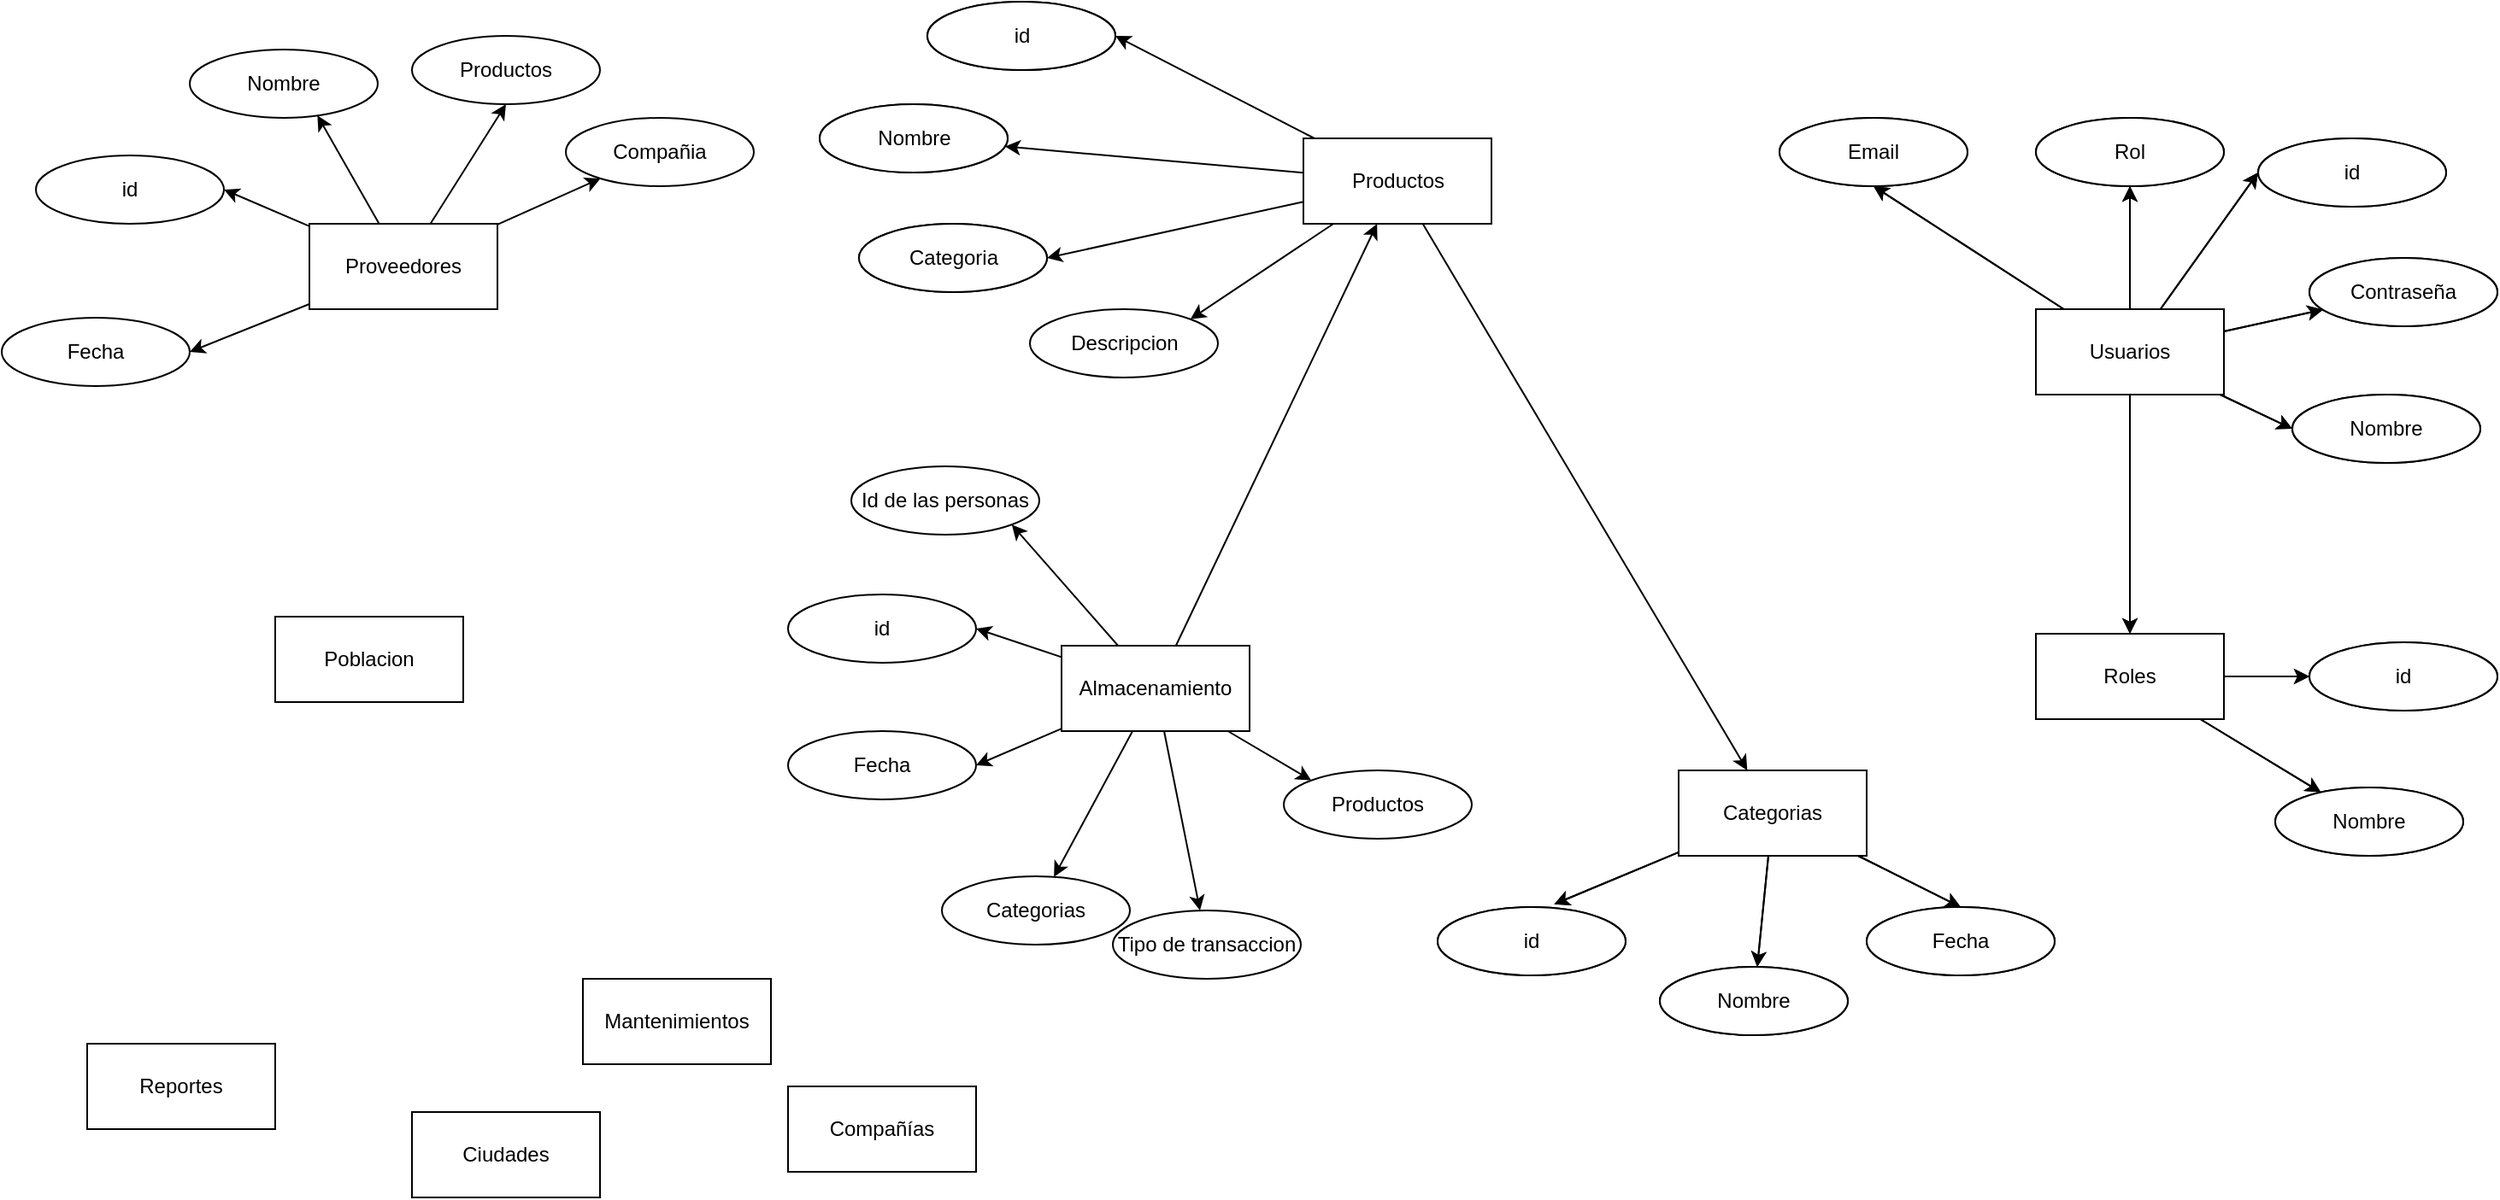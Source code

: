 <mxfile version="26.2.14">
  <diagram id="C5RBs43oDa-KdzZeNtuy" name="Page-1">
    <mxGraphModel dx="1194" dy="683" grid="1" gridSize="10" guides="1" tooltips="1" connect="1" arrows="1" fold="1" page="1" pageScale="1" pageWidth="827" pageHeight="1169" math="0" shadow="0">
      <root>
        <mxCell id="WIyWlLk6GJQsqaUBKTNV-0" />
        <mxCell id="WIyWlLk6GJQsqaUBKTNV-1" parent="WIyWlLk6GJQsqaUBKTNV-0" />
        <mxCell id="d5qLYsP91JJ5EmV9utKJ-78" style="edgeStyle=none;rounded=0;orthogonalLoop=1;jettySize=auto;html=1;entryX=1;entryY=0.5;entryDx=0;entryDy=0;" edge="1" parent="WIyWlLk6GJQsqaUBKTNV-1" source="d5qLYsP91JJ5EmV9utKJ-0" target="d5qLYsP91JJ5EmV9utKJ-74">
          <mxGeometry relative="1" as="geometry" />
        </mxCell>
        <mxCell id="d5qLYsP91JJ5EmV9utKJ-79" style="edgeStyle=none;rounded=0;orthogonalLoop=1;jettySize=auto;html=1;" edge="1" parent="WIyWlLk6GJQsqaUBKTNV-1" source="d5qLYsP91JJ5EmV9utKJ-0" target="d5qLYsP91JJ5EmV9utKJ-75">
          <mxGeometry relative="1" as="geometry" />
        </mxCell>
        <mxCell id="d5qLYsP91JJ5EmV9utKJ-80" style="edgeStyle=none;rounded=0;orthogonalLoop=1;jettySize=auto;html=1;entryX=1;entryY=0.5;entryDx=0;entryDy=0;" edge="1" parent="WIyWlLk6GJQsqaUBKTNV-1" source="d5qLYsP91JJ5EmV9utKJ-0" target="d5qLYsP91JJ5EmV9utKJ-76">
          <mxGeometry relative="1" as="geometry" />
        </mxCell>
        <mxCell id="d5qLYsP91JJ5EmV9utKJ-81" style="edgeStyle=none;rounded=0;orthogonalLoop=1;jettySize=auto;html=1;entryX=1;entryY=0;entryDx=0;entryDy=0;" edge="1" parent="WIyWlLk6GJQsqaUBKTNV-1" source="d5qLYsP91JJ5EmV9utKJ-0" target="d5qLYsP91JJ5EmV9utKJ-77">
          <mxGeometry relative="1" as="geometry" />
        </mxCell>
        <mxCell id="d5qLYsP91JJ5EmV9utKJ-82" style="edgeStyle=none;rounded=0;orthogonalLoop=1;jettySize=auto;html=1;" edge="1" parent="WIyWlLk6GJQsqaUBKTNV-1" source="d5qLYsP91JJ5EmV9utKJ-0" target="d5qLYsP91JJ5EmV9utKJ-45">
          <mxGeometry relative="1" as="geometry" />
        </mxCell>
        <mxCell id="d5qLYsP91JJ5EmV9utKJ-0" value="Productos" style="html=1;whiteSpace=wrap;" vertex="1" parent="WIyWlLk6GJQsqaUBKTNV-1">
          <mxGeometry x="911.5" y="80" width="110" height="50" as="geometry" />
        </mxCell>
        <mxCell id="d5qLYsP91JJ5EmV9utKJ-35" style="edgeStyle=none;rounded=0;orthogonalLoop=1;jettySize=auto;html=1;" edge="1" parent="WIyWlLk6GJQsqaUBKTNV-1" source="d5qLYsP91JJ5EmV9utKJ-1" target="d5qLYsP91JJ5EmV9utKJ-33">
          <mxGeometry relative="1" as="geometry" />
        </mxCell>
        <mxCell id="d5qLYsP91JJ5EmV9utKJ-36" style="edgeStyle=none;rounded=0;orthogonalLoop=1;jettySize=auto;html=1;entryX=0.5;entryY=0;entryDx=0;entryDy=0;" edge="1" parent="WIyWlLk6GJQsqaUBKTNV-1" source="d5qLYsP91JJ5EmV9utKJ-1" target="d5qLYsP91JJ5EmV9utKJ-34">
          <mxGeometry relative="1" as="geometry" />
        </mxCell>
        <mxCell id="d5qLYsP91JJ5EmV9utKJ-1" value="Categorias" style="html=1;whiteSpace=wrap;" vertex="1" parent="WIyWlLk6GJQsqaUBKTNV-1">
          <mxGeometry x="1131" y="450" width="110" height="50" as="geometry" />
        </mxCell>
        <mxCell id="d5qLYsP91JJ5EmV9utKJ-29" style="edgeStyle=none;rounded=0;orthogonalLoop=1;jettySize=auto;html=1;entryX=0;entryY=0.5;entryDx=0;entryDy=0;" edge="1" parent="WIyWlLk6GJQsqaUBKTNV-1" source="d5qLYsP91JJ5EmV9utKJ-2" target="d5qLYsP91JJ5EmV9utKJ-27">
          <mxGeometry relative="1" as="geometry" />
        </mxCell>
        <mxCell id="d5qLYsP91JJ5EmV9utKJ-30" style="edgeStyle=none;rounded=0;orthogonalLoop=1;jettySize=auto;html=1;" edge="1" parent="WIyWlLk6GJQsqaUBKTNV-1" source="d5qLYsP91JJ5EmV9utKJ-2" target="d5qLYsP91JJ5EmV9utKJ-28">
          <mxGeometry relative="1" as="geometry" />
        </mxCell>
        <mxCell id="d5qLYsP91JJ5EmV9utKJ-2" value="Roles" style="html=1;whiteSpace=wrap;" vertex="1" parent="WIyWlLk6GJQsqaUBKTNV-1">
          <mxGeometry x="1340" y="370" width="110" height="50" as="geometry" />
        </mxCell>
        <mxCell id="d5qLYsP91JJ5EmV9utKJ-7" value="Mantenimientos" style="html=1;whiteSpace=wrap;" vertex="1" parent="WIyWlLk6GJQsqaUBKTNV-1">
          <mxGeometry x="490" y="572" width="110" height="50" as="geometry" />
        </mxCell>
        <mxCell id="d5qLYsP91JJ5EmV9utKJ-22" style="rounded=0;orthogonalLoop=1;jettySize=auto;html=1;entryX=0.5;entryY=1;entryDx=0;entryDy=0;" edge="1" parent="WIyWlLk6GJQsqaUBKTNV-1" source="d5qLYsP91JJ5EmV9utKJ-10" target="d5qLYsP91JJ5EmV9utKJ-17">
          <mxGeometry relative="1" as="geometry" />
        </mxCell>
        <mxCell id="d5qLYsP91JJ5EmV9utKJ-23" style="edgeStyle=orthogonalEdgeStyle;rounded=0;orthogonalLoop=1;jettySize=auto;html=1;" edge="1" parent="WIyWlLk6GJQsqaUBKTNV-1" source="d5qLYsP91JJ5EmV9utKJ-10" target="d5qLYsP91JJ5EmV9utKJ-16">
          <mxGeometry relative="1" as="geometry" />
        </mxCell>
        <mxCell id="d5qLYsP91JJ5EmV9utKJ-24" style="rounded=0;orthogonalLoop=1;jettySize=auto;html=1;entryX=0;entryY=0.5;entryDx=0;entryDy=0;" edge="1" parent="WIyWlLk6GJQsqaUBKTNV-1" source="d5qLYsP91JJ5EmV9utKJ-10" target="d5qLYsP91JJ5EmV9utKJ-14">
          <mxGeometry relative="1" as="geometry" />
        </mxCell>
        <mxCell id="d5qLYsP91JJ5EmV9utKJ-25" style="rounded=0;orthogonalLoop=1;jettySize=auto;html=1;" edge="1" parent="WIyWlLk6GJQsqaUBKTNV-1" source="d5qLYsP91JJ5EmV9utKJ-10" target="d5qLYsP91JJ5EmV9utKJ-19">
          <mxGeometry relative="1" as="geometry" />
        </mxCell>
        <mxCell id="d5qLYsP91JJ5EmV9utKJ-26" style="rounded=0;orthogonalLoop=1;jettySize=auto;html=1;entryX=0;entryY=0.5;entryDx=0;entryDy=0;" edge="1" parent="WIyWlLk6GJQsqaUBKTNV-1" source="d5qLYsP91JJ5EmV9utKJ-10" target="d5qLYsP91JJ5EmV9utKJ-18">
          <mxGeometry relative="1" as="geometry" />
        </mxCell>
        <mxCell id="d5qLYsP91JJ5EmV9utKJ-31" style="edgeStyle=none;rounded=0;orthogonalLoop=1;jettySize=auto;html=1;" edge="1" parent="WIyWlLk6GJQsqaUBKTNV-1" source="d5qLYsP91JJ5EmV9utKJ-10" target="d5qLYsP91JJ5EmV9utKJ-2">
          <mxGeometry relative="1" as="geometry" />
        </mxCell>
        <mxCell id="d5qLYsP91JJ5EmV9utKJ-10" value="Usuarios" style="html=1;whiteSpace=wrap;" vertex="1" parent="WIyWlLk6GJQsqaUBKTNV-1">
          <mxGeometry x="1340" y="180" width="110" height="50" as="geometry" />
        </mxCell>
        <mxCell id="d5qLYsP91JJ5EmV9utKJ-14" value="id" style="ellipse;whiteSpace=wrap;html=1;" vertex="1" parent="WIyWlLk6GJQsqaUBKTNV-1">
          <mxGeometry x="1470" y="80" width="110" height="40" as="geometry" />
        </mxCell>
        <mxCell id="d5qLYsP91JJ5EmV9utKJ-16" value="Rol" style="ellipse;whiteSpace=wrap;html=1;" vertex="1" parent="WIyWlLk6GJQsqaUBKTNV-1">
          <mxGeometry x="1340" y="68" width="110" height="40" as="geometry" />
        </mxCell>
        <mxCell id="d5qLYsP91JJ5EmV9utKJ-17" value="Email" style="ellipse;whiteSpace=wrap;html=1;" vertex="1" parent="WIyWlLk6GJQsqaUBKTNV-1">
          <mxGeometry x="1190" y="68" width="110" height="40" as="geometry" />
        </mxCell>
        <mxCell id="d5qLYsP91JJ5EmV9utKJ-18" value="Nombre" style="ellipse;whiteSpace=wrap;html=1;" vertex="1" parent="WIyWlLk6GJQsqaUBKTNV-1">
          <mxGeometry x="1490" y="230" width="110" height="40" as="geometry" />
        </mxCell>
        <mxCell id="d5qLYsP91JJ5EmV9utKJ-19" value="Contraseña" style="ellipse;whiteSpace=wrap;html=1;" vertex="1" parent="WIyWlLk6GJQsqaUBKTNV-1">
          <mxGeometry x="1500" y="150" width="110" height="40" as="geometry" />
        </mxCell>
        <mxCell id="d5qLYsP91JJ5EmV9utKJ-27" value="id" style="ellipse;whiteSpace=wrap;html=1;" vertex="1" parent="WIyWlLk6GJQsqaUBKTNV-1">
          <mxGeometry x="1500" y="375" width="110" height="40" as="geometry" />
        </mxCell>
        <mxCell id="d5qLYsP91JJ5EmV9utKJ-28" value="Nombre" style="ellipse;whiteSpace=wrap;html=1;" vertex="1" parent="WIyWlLk6GJQsqaUBKTNV-1">
          <mxGeometry x="1480" y="460" width="110" height="40" as="geometry" />
        </mxCell>
        <mxCell id="d5qLYsP91JJ5EmV9utKJ-32" value="id" style="ellipse;whiteSpace=wrap;html=1;" vertex="1" parent="WIyWlLk6GJQsqaUBKTNV-1">
          <mxGeometry x="990" y="530" width="110" height="40" as="geometry" />
        </mxCell>
        <mxCell id="d5qLYsP91JJ5EmV9utKJ-33" value="Nombre" style="ellipse;whiteSpace=wrap;html=1;" vertex="1" parent="WIyWlLk6GJQsqaUBKTNV-1">
          <mxGeometry x="1120" y="565" width="110" height="40" as="geometry" />
        </mxCell>
        <mxCell id="d5qLYsP91JJ5EmV9utKJ-34" value="Fecha" style="ellipse;whiteSpace=wrap;html=1;" vertex="1" parent="WIyWlLk6GJQsqaUBKTNV-1">
          <mxGeometry x="1241" y="530" width="110" height="40" as="geometry" />
        </mxCell>
        <mxCell id="d5qLYsP91JJ5EmV9utKJ-37" style="edgeStyle=none;rounded=0;orthogonalLoop=1;jettySize=auto;html=1;entryX=0.62;entryY=-0.042;entryDx=0;entryDy=0;entryPerimeter=0;" edge="1" parent="WIyWlLk6GJQsqaUBKTNV-1" source="d5qLYsP91JJ5EmV9utKJ-1" target="d5qLYsP91JJ5EmV9utKJ-32">
          <mxGeometry relative="1" as="geometry" />
        </mxCell>
        <mxCell id="d5qLYsP91JJ5EmV9utKJ-38" value="id" style="ellipse;whiteSpace=wrap;html=1;" vertex="1" parent="WIyWlLk6GJQsqaUBKTNV-1">
          <mxGeometry x="691.5" width="110" height="40" as="geometry" />
        </mxCell>
        <mxCell id="d5qLYsP91JJ5EmV9utKJ-39" value="Nombre" style="ellipse;whiteSpace=wrap;html=1;" vertex="1" parent="WIyWlLk6GJQsqaUBKTNV-1">
          <mxGeometry x="628.5" y="60" width="110" height="40" as="geometry" />
        </mxCell>
        <mxCell id="d5qLYsP91JJ5EmV9utKJ-41" value="Categoria" style="ellipse;whiteSpace=wrap;html=1;" vertex="1" parent="WIyWlLk6GJQsqaUBKTNV-1">
          <mxGeometry x="651.5" y="130" width="110" height="40" as="geometry" />
        </mxCell>
        <mxCell id="d5qLYsP91JJ5EmV9utKJ-43" style="edgeStyle=none;rounded=0;orthogonalLoop=1;jettySize=auto;html=1;" edge="1" parent="WIyWlLk6GJQsqaUBKTNV-1" source="d5qLYsP91JJ5EmV9utKJ-45" target="d5qLYsP91JJ5EmV9utKJ-71">
          <mxGeometry relative="1" as="geometry" />
        </mxCell>
        <mxCell id="d5qLYsP91JJ5EmV9utKJ-44" style="edgeStyle=none;rounded=0;orthogonalLoop=1;jettySize=auto;html=1;entryX=0.5;entryY=0;entryDx=0;entryDy=0;" edge="1" parent="WIyWlLk6GJQsqaUBKTNV-1" source="d5qLYsP91JJ5EmV9utKJ-45" target="d5qLYsP91JJ5EmV9utKJ-72">
          <mxGeometry relative="1" as="geometry" />
        </mxCell>
        <mxCell id="d5qLYsP91JJ5EmV9utKJ-45" value="Categorias" style="html=1;whiteSpace=wrap;" vertex="1" parent="WIyWlLk6GJQsqaUBKTNV-1">
          <mxGeometry x="1131" y="450" width="110" height="50" as="geometry" />
        </mxCell>
        <mxCell id="d5qLYsP91JJ5EmV9utKJ-46" style="edgeStyle=none;rounded=0;orthogonalLoop=1;jettySize=auto;html=1;entryX=0;entryY=0.5;entryDx=0;entryDy=0;" edge="1" parent="WIyWlLk6GJQsqaUBKTNV-1" source="d5qLYsP91JJ5EmV9utKJ-48" target="d5qLYsP91JJ5EmV9utKJ-68">
          <mxGeometry relative="1" as="geometry" />
        </mxCell>
        <mxCell id="d5qLYsP91JJ5EmV9utKJ-47" style="edgeStyle=none;rounded=0;orthogonalLoop=1;jettySize=auto;html=1;" edge="1" parent="WIyWlLk6GJQsqaUBKTNV-1" source="d5qLYsP91JJ5EmV9utKJ-48" target="d5qLYsP91JJ5EmV9utKJ-69">
          <mxGeometry relative="1" as="geometry" />
        </mxCell>
        <mxCell id="d5qLYsP91JJ5EmV9utKJ-48" value="Roles" style="html=1;whiteSpace=wrap;" vertex="1" parent="WIyWlLk6GJQsqaUBKTNV-1">
          <mxGeometry x="1340" y="370" width="110" height="50" as="geometry" />
        </mxCell>
        <mxCell id="d5qLYsP91JJ5EmV9utKJ-89" style="edgeStyle=none;rounded=0;orthogonalLoop=1;jettySize=auto;html=1;entryX=0;entryY=0;entryDx=0;entryDy=0;" edge="1" parent="WIyWlLk6GJQsqaUBKTNV-1" source="d5qLYsP91JJ5EmV9utKJ-49" target="d5qLYsP91JJ5EmV9utKJ-86">
          <mxGeometry relative="1" as="geometry">
            <mxPoint x="915" y="452" as="targetPoint" />
          </mxGeometry>
        </mxCell>
        <mxCell id="d5qLYsP91JJ5EmV9utKJ-90" style="edgeStyle=none;rounded=0;orthogonalLoop=1;jettySize=auto;html=1;" edge="1" parent="WIyWlLk6GJQsqaUBKTNV-1" source="d5qLYsP91JJ5EmV9utKJ-49" target="d5qLYsP91JJ5EmV9utKJ-83">
          <mxGeometry relative="1" as="geometry" />
        </mxCell>
        <mxCell id="d5qLYsP91JJ5EmV9utKJ-91" style="edgeStyle=none;rounded=0;orthogonalLoop=1;jettySize=auto;html=1;entryX=1;entryY=1;entryDx=0;entryDy=0;" edge="1" parent="WIyWlLk6GJQsqaUBKTNV-1" source="d5qLYsP91JJ5EmV9utKJ-49" target="d5qLYsP91JJ5EmV9utKJ-85">
          <mxGeometry relative="1" as="geometry" />
        </mxCell>
        <mxCell id="d5qLYsP91JJ5EmV9utKJ-92" style="edgeStyle=none;rounded=0;orthogonalLoop=1;jettySize=auto;html=1;entryX=1;entryY=0.5;entryDx=0;entryDy=0;" edge="1" parent="WIyWlLk6GJQsqaUBKTNV-1" source="d5qLYsP91JJ5EmV9utKJ-49" target="d5qLYsP91JJ5EmV9utKJ-84">
          <mxGeometry relative="1" as="geometry" />
        </mxCell>
        <mxCell id="d5qLYsP91JJ5EmV9utKJ-93" style="edgeStyle=none;rounded=0;orthogonalLoop=1;jettySize=auto;html=1;entryX=1;entryY=0.5;entryDx=0;entryDy=0;" edge="1" parent="WIyWlLk6GJQsqaUBKTNV-1" source="d5qLYsP91JJ5EmV9utKJ-49" target="d5qLYsP91JJ5EmV9utKJ-88">
          <mxGeometry relative="1" as="geometry" />
        </mxCell>
        <mxCell id="d5qLYsP91JJ5EmV9utKJ-94" style="edgeStyle=none;rounded=0;orthogonalLoop=1;jettySize=auto;html=1;" edge="1" parent="WIyWlLk6GJQsqaUBKTNV-1" source="d5qLYsP91JJ5EmV9utKJ-49" target="d5qLYsP91JJ5EmV9utKJ-87">
          <mxGeometry relative="1" as="geometry" />
        </mxCell>
        <mxCell id="d5qLYsP91JJ5EmV9utKJ-95" style="edgeStyle=none;rounded=0;orthogonalLoop=1;jettySize=auto;html=1;" edge="1" parent="WIyWlLk6GJQsqaUBKTNV-1" source="d5qLYsP91JJ5EmV9utKJ-49" target="d5qLYsP91JJ5EmV9utKJ-0">
          <mxGeometry relative="1" as="geometry" />
        </mxCell>
        <mxCell id="d5qLYsP91JJ5EmV9utKJ-49" value="Almacenamiento" style="html=1;whiteSpace=wrap;" vertex="1" parent="WIyWlLk6GJQsqaUBKTNV-1">
          <mxGeometry x="770" y="377" width="110" height="50" as="geometry" />
        </mxCell>
        <mxCell id="d5qLYsP91JJ5EmV9utKJ-50" value="Ciudades" style="html=1;whiteSpace=wrap;" vertex="1" parent="WIyWlLk6GJQsqaUBKTNV-1">
          <mxGeometry x="390" y="650" width="110" height="50" as="geometry" />
        </mxCell>
        <mxCell id="d5qLYsP91JJ5EmV9utKJ-51" value="Poblacion" style="html=1;whiteSpace=wrap;" vertex="1" parent="WIyWlLk6GJQsqaUBKTNV-1">
          <mxGeometry x="310" y="360" width="110" height="50" as="geometry" />
        </mxCell>
        <mxCell id="d5qLYsP91JJ5EmV9utKJ-99" style="edgeStyle=none;rounded=0;orthogonalLoop=1;jettySize=auto;html=1;entryX=0.5;entryY=1;entryDx=0;entryDy=0;" edge="1" parent="WIyWlLk6GJQsqaUBKTNV-1" source="d5qLYsP91JJ5EmV9utKJ-53" target="d5qLYsP91JJ5EmV9utKJ-98">
          <mxGeometry relative="1" as="geometry" />
        </mxCell>
        <mxCell id="d5qLYsP91JJ5EmV9utKJ-101" style="edgeStyle=none;rounded=0;orthogonalLoop=1;jettySize=auto;html=1;entryX=1;entryY=0.5;entryDx=0;entryDy=0;" edge="1" parent="WIyWlLk6GJQsqaUBKTNV-1" source="d5qLYsP91JJ5EmV9utKJ-53" target="d5qLYsP91JJ5EmV9utKJ-96">
          <mxGeometry relative="1" as="geometry" />
        </mxCell>
        <mxCell id="d5qLYsP91JJ5EmV9utKJ-103" style="edgeStyle=none;rounded=0;orthogonalLoop=1;jettySize=auto;html=1;entryX=1;entryY=0.5;entryDx=0;entryDy=0;" edge="1" parent="WIyWlLk6GJQsqaUBKTNV-1" source="d5qLYsP91JJ5EmV9utKJ-53" target="d5qLYsP91JJ5EmV9utKJ-102">
          <mxGeometry relative="1" as="geometry" />
        </mxCell>
        <mxCell id="d5qLYsP91JJ5EmV9utKJ-105" style="edgeStyle=none;rounded=0;orthogonalLoop=1;jettySize=auto;html=1;" edge="1" parent="WIyWlLk6GJQsqaUBKTNV-1" source="d5qLYsP91JJ5EmV9utKJ-53" target="d5qLYsP91JJ5EmV9utKJ-104">
          <mxGeometry relative="1" as="geometry" />
        </mxCell>
        <mxCell id="d5qLYsP91JJ5EmV9utKJ-53" value="Proveedores" style="html=1;whiteSpace=wrap;" vertex="1" parent="WIyWlLk6GJQsqaUBKTNV-1">
          <mxGeometry x="330" y="130" width="110" height="50" as="geometry" />
        </mxCell>
        <mxCell id="d5qLYsP91JJ5EmV9utKJ-54" value="Compañías" style="html=1;whiteSpace=wrap;" vertex="1" parent="WIyWlLk6GJQsqaUBKTNV-1">
          <mxGeometry x="610" y="635" width="110" height="50" as="geometry" />
        </mxCell>
        <mxCell id="d5qLYsP91JJ5EmV9utKJ-55" style="rounded=0;orthogonalLoop=1;jettySize=auto;html=1;entryX=0.5;entryY=1;entryDx=0;entryDy=0;" edge="1" parent="WIyWlLk6GJQsqaUBKTNV-1" source="d5qLYsP91JJ5EmV9utKJ-61" target="d5qLYsP91JJ5EmV9utKJ-64">
          <mxGeometry relative="1" as="geometry" />
        </mxCell>
        <mxCell id="d5qLYsP91JJ5EmV9utKJ-56" style="edgeStyle=orthogonalEdgeStyle;rounded=0;orthogonalLoop=1;jettySize=auto;html=1;" edge="1" parent="WIyWlLk6GJQsqaUBKTNV-1" source="d5qLYsP91JJ5EmV9utKJ-61" target="d5qLYsP91JJ5EmV9utKJ-63">
          <mxGeometry relative="1" as="geometry" />
        </mxCell>
        <mxCell id="d5qLYsP91JJ5EmV9utKJ-57" style="rounded=0;orthogonalLoop=1;jettySize=auto;html=1;entryX=0;entryY=0.5;entryDx=0;entryDy=0;" edge="1" parent="WIyWlLk6GJQsqaUBKTNV-1" source="d5qLYsP91JJ5EmV9utKJ-61" target="d5qLYsP91JJ5EmV9utKJ-62">
          <mxGeometry relative="1" as="geometry" />
        </mxCell>
        <mxCell id="d5qLYsP91JJ5EmV9utKJ-58" style="rounded=0;orthogonalLoop=1;jettySize=auto;html=1;" edge="1" parent="WIyWlLk6GJQsqaUBKTNV-1" source="d5qLYsP91JJ5EmV9utKJ-61" target="d5qLYsP91JJ5EmV9utKJ-66">
          <mxGeometry relative="1" as="geometry" />
        </mxCell>
        <mxCell id="d5qLYsP91JJ5EmV9utKJ-59" style="rounded=0;orthogonalLoop=1;jettySize=auto;html=1;entryX=0;entryY=0.5;entryDx=0;entryDy=0;" edge="1" parent="WIyWlLk6GJQsqaUBKTNV-1" source="d5qLYsP91JJ5EmV9utKJ-61" target="d5qLYsP91JJ5EmV9utKJ-65">
          <mxGeometry relative="1" as="geometry" />
        </mxCell>
        <mxCell id="d5qLYsP91JJ5EmV9utKJ-60" style="edgeStyle=none;rounded=0;orthogonalLoop=1;jettySize=auto;html=1;" edge="1" parent="WIyWlLk6GJQsqaUBKTNV-1" source="d5qLYsP91JJ5EmV9utKJ-61" target="d5qLYsP91JJ5EmV9utKJ-48">
          <mxGeometry relative="1" as="geometry" />
        </mxCell>
        <mxCell id="d5qLYsP91JJ5EmV9utKJ-61" value="Usuarios" style="html=1;whiteSpace=wrap;" vertex="1" parent="WIyWlLk6GJQsqaUBKTNV-1">
          <mxGeometry x="1340" y="180" width="110" height="50" as="geometry" />
        </mxCell>
        <mxCell id="d5qLYsP91JJ5EmV9utKJ-62" value="id" style="ellipse;whiteSpace=wrap;html=1;" vertex="1" parent="WIyWlLk6GJQsqaUBKTNV-1">
          <mxGeometry x="1470" y="80" width="110" height="40" as="geometry" />
        </mxCell>
        <mxCell id="d5qLYsP91JJ5EmV9utKJ-63" value="Rol" style="ellipse;whiteSpace=wrap;html=1;" vertex="1" parent="WIyWlLk6GJQsqaUBKTNV-1">
          <mxGeometry x="1340" y="68" width="110" height="40" as="geometry" />
        </mxCell>
        <mxCell id="d5qLYsP91JJ5EmV9utKJ-64" value="Email" style="ellipse;whiteSpace=wrap;html=1;" vertex="1" parent="WIyWlLk6GJQsqaUBKTNV-1">
          <mxGeometry x="1190" y="68" width="110" height="40" as="geometry" />
        </mxCell>
        <mxCell id="d5qLYsP91JJ5EmV9utKJ-65" value="Nombre" style="ellipse;whiteSpace=wrap;html=1;" vertex="1" parent="WIyWlLk6GJQsqaUBKTNV-1">
          <mxGeometry x="1490" y="230" width="110" height="40" as="geometry" />
        </mxCell>
        <mxCell id="d5qLYsP91JJ5EmV9utKJ-66" value="Contraseña" style="ellipse;whiteSpace=wrap;html=1;" vertex="1" parent="WIyWlLk6GJQsqaUBKTNV-1">
          <mxGeometry x="1500" y="150" width="110" height="40" as="geometry" />
        </mxCell>
        <mxCell id="d5qLYsP91JJ5EmV9utKJ-67" value="Reportes" style="html=1;whiteSpace=wrap;" vertex="1" parent="WIyWlLk6GJQsqaUBKTNV-1">
          <mxGeometry x="200" y="610" width="110" height="50" as="geometry" />
        </mxCell>
        <mxCell id="d5qLYsP91JJ5EmV9utKJ-68" value="id" style="ellipse;whiteSpace=wrap;html=1;" vertex="1" parent="WIyWlLk6GJQsqaUBKTNV-1">
          <mxGeometry x="1500" y="375" width="110" height="40" as="geometry" />
        </mxCell>
        <mxCell id="d5qLYsP91JJ5EmV9utKJ-69" value="Nombre" style="ellipse;whiteSpace=wrap;html=1;" vertex="1" parent="WIyWlLk6GJQsqaUBKTNV-1">
          <mxGeometry x="1480" y="460" width="110" height="40" as="geometry" />
        </mxCell>
        <mxCell id="d5qLYsP91JJ5EmV9utKJ-70" value="id" style="ellipse;whiteSpace=wrap;html=1;" vertex="1" parent="WIyWlLk6GJQsqaUBKTNV-1">
          <mxGeometry x="990" y="530" width="110" height="40" as="geometry" />
        </mxCell>
        <mxCell id="d5qLYsP91JJ5EmV9utKJ-71" value="Nombre" style="ellipse;whiteSpace=wrap;html=1;" vertex="1" parent="WIyWlLk6GJQsqaUBKTNV-1">
          <mxGeometry x="1120" y="565" width="110" height="40" as="geometry" />
        </mxCell>
        <mxCell id="d5qLYsP91JJ5EmV9utKJ-72" value="Fecha" style="ellipse;whiteSpace=wrap;html=1;" vertex="1" parent="WIyWlLk6GJQsqaUBKTNV-1">
          <mxGeometry x="1241" y="530" width="110" height="40" as="geometry" />
        </mxCell>
        <mxCell id="d5qLYsP91JJ5EmV9utKJ-73" style="edgeStyle=none;rounded=0;orthogonalLoop=1;jettySize=auto;html=1;entryX=0.62;entryY=-0.042;entryDx=0;entryDy=0;entryPerimeter=0;" edge="1" parent="WIyWlLk6GJQsqaUBKTNV-1" source="d5qLYsP91JJ5EmV9utKJ-45" target="d5qLYsP91JJ5EmV9utKJ-70">
          <mxGeometry relative="1" as="geometry" />
        </mxCell>
        <mxCell id="d5qLYsP91JJ5EmV9utKJ-74" value="id" style="ellipse;whiteSpace=wrap;html=1;" vertex="1" parent="WIyWlLk6GJQsqaUBKTNV-1">
          <mxGeometry x="691.5" width="110" height="40" as="geometry" />
        </mxCell>
        <mxCell id="d5qLYsP91JJ5EmV9utKJ-75" value="Nombre" style="ellipse;whiteSpace=wrap;html=1;" vertex="1" parent="WIyWlLk6GJQsqaUBKTNV-1">
          <mxGeometry x="628.5" y="60" width="110" height="40" as="geometry" />
        </mxCell>
        <mxCell id="d5qLYsP91JJ5EmV9utKJ-76" value="Categoria" style="ellipse;whiteSpace=wrap;html=1;" vertex="1" parent="WIyWlLk6GJQsqaUBKTNV-1">
          <mxGeometry x="651.5" y="130" width="110" height="40" as="geometry" />
        </mxCell>
        <mxCell id="d5qLYsP91JJ5EmV9utKJ-77" value="Descripcion" style="ellipse;whiteSpace=wrap;html=1;" vertex="1" parent="WIyWlLk6GJQsqaUBKTNV-1">
          <mxGeometry x="751.5" y="180" width="110" height="40" as="geometry" />
        </mxCell>
        <mxCell id="d5qLYsP91JJ5EmV9utKJ-83" value="Tipo de transaccion" style="ellipse;whiteSpace=wrap;html=1;" vertex="1" parent="WIyWlLk6GJQsqaUBKTNV-1">
          <mxGeometry x="800" y="532" width="110" height="40" as="geometry" />
        </mxCell>
        <mxCell id="d5qLYsP91JJ5EmV9utKJ-84" value="id" style="ellipse;whiteSpace=wrap;html=1;" vertex="1" parent="WIyWlLk6GJQsqaUBKTNV-1">
          <mxGeometry x="610" y="347" width="110" height="40" as="geometry" />
        </mxCell>
        <mxCell id="d5qLYsP91JJ5EmV9utKJ-85" value="Id de las personas" style="ellipse;whiteSpace=wrap;html=1;" vertex="1" parent="WIyWlLk6GJQsqaUBKTNV-1">
          <mxGeometry x="647" y="272" width="110" height="40" as="geometry" />
        </mxCell>
        <mxCell id="d5qLYsP91JJ5EmV9utKJ-86" value="Productos" style="ellipse;whiteSpace=wrap;html=1;" vertex="1" parent="WIyWlLk6GJQsqaUBKTNV-1">
          <mxGeometry x="900" y="450" width="110" height="40" as="geometry" />
        </mxCell>
        <mxCell id="d5qLYsP91JJ5EmV9utKJ-87" value="Categorias" style="ellipse;whiteSpace=wrap;html=1;" vertex="1" parent="WIyWlLk6GJQsqaUBKTNV-1">
          <mxGeometry x="700" y="512" width="110" height="40" as="geometry" />
        </mxCell>
        <mxCell id="d5qLYsP91JJ5EmV9utKJ-88" value="Fecha" style="ellipse;whiteSpace=wrap;html=1;" vertex="1" parent="WIyWlLk6GJQsqaUBKTNV-1">
          <mxGeometry x="610" y="427" width="110" height="40" as="geometry" />
        </mxCell>
        <mxCell id="d5qLYsP91JJ5EmV9utKJ-96" value="id" style="ellipse;whiteSpace=wrap;html=1;" vertex="1" parent="WIyWlLk6GJQsqaUBKTNV-1">
          <mxGeometry x="170" y="90" width="110" height="40" as="geometry" />
        </mxCell>
        <mxCell id="d5qLYsP91JJ5EmV9utKJ-97" value="Nombre" style="ellipse;whiteSpace=wrap;html=1;" vertex="1" parent="WIyWlLk6GJQsqaUBKTNV-1">
          <mxGeometry x="260" y="28" width="110" height="40" as="geometry" />
        </mxCell>
        <mxCell id="d5qLYsP91JJ5EmV9utKJ-98" value="Productos" style="ellipse;whiteSpace=wrap;html=1;" vertex="1" parent="WIyWlLk6GJQsqaUBKTNV-1">
          <mxGeometry x="390" y="20" width="110" height="40" as="geometry" />
        </mxCell>
        <mxCell id="d5qLYsP91JJ5EmV9utKJ-100" style="edgeStyle=none;rounded=0;orthogonalLoop=1;jettySize=auto;html=1;entryX=0.679;entryY=0.964;entryDx=0;entryDy=0;entryPerimeter=0;" edge="1" parent="WIyWlLk6GJQsqaUBKTNV-1" source="d5qLYsP91JJ5EmV9utKJ-53" target="d5qLYsP91JJ5EmV9utKJ-97">
          <mxGeometry relative="1" as="geometry" />
        </mxCell>
        <mxCell id="d5qLYsP91JJ5EmV9utKJ-102" value="Fecha" style="ellipse;whiteSpace=wrap;html=1;" vertex="1" parent="WIyWlLk6GJQsqaUBKTNV-1">
          <mxGeometry x="150" y="185" width="110" height="40" as="geometry" />
        </mxCell>
        <mxCell id="d5qLYsP91JJ5EmV9utKJ-104" value="Compañia" style="ellipse;whiteSpace=wrap;html=1;" vertex="1" parent="WIyWlLk6GJQsqaUBKTNV-1">
          <mxGeometry x="480" y="68" width="110" height="40" as="geometry" />
        </mxCell>
      </root>
    </mxGraphModel>
  </diagram>
</mxfile>
